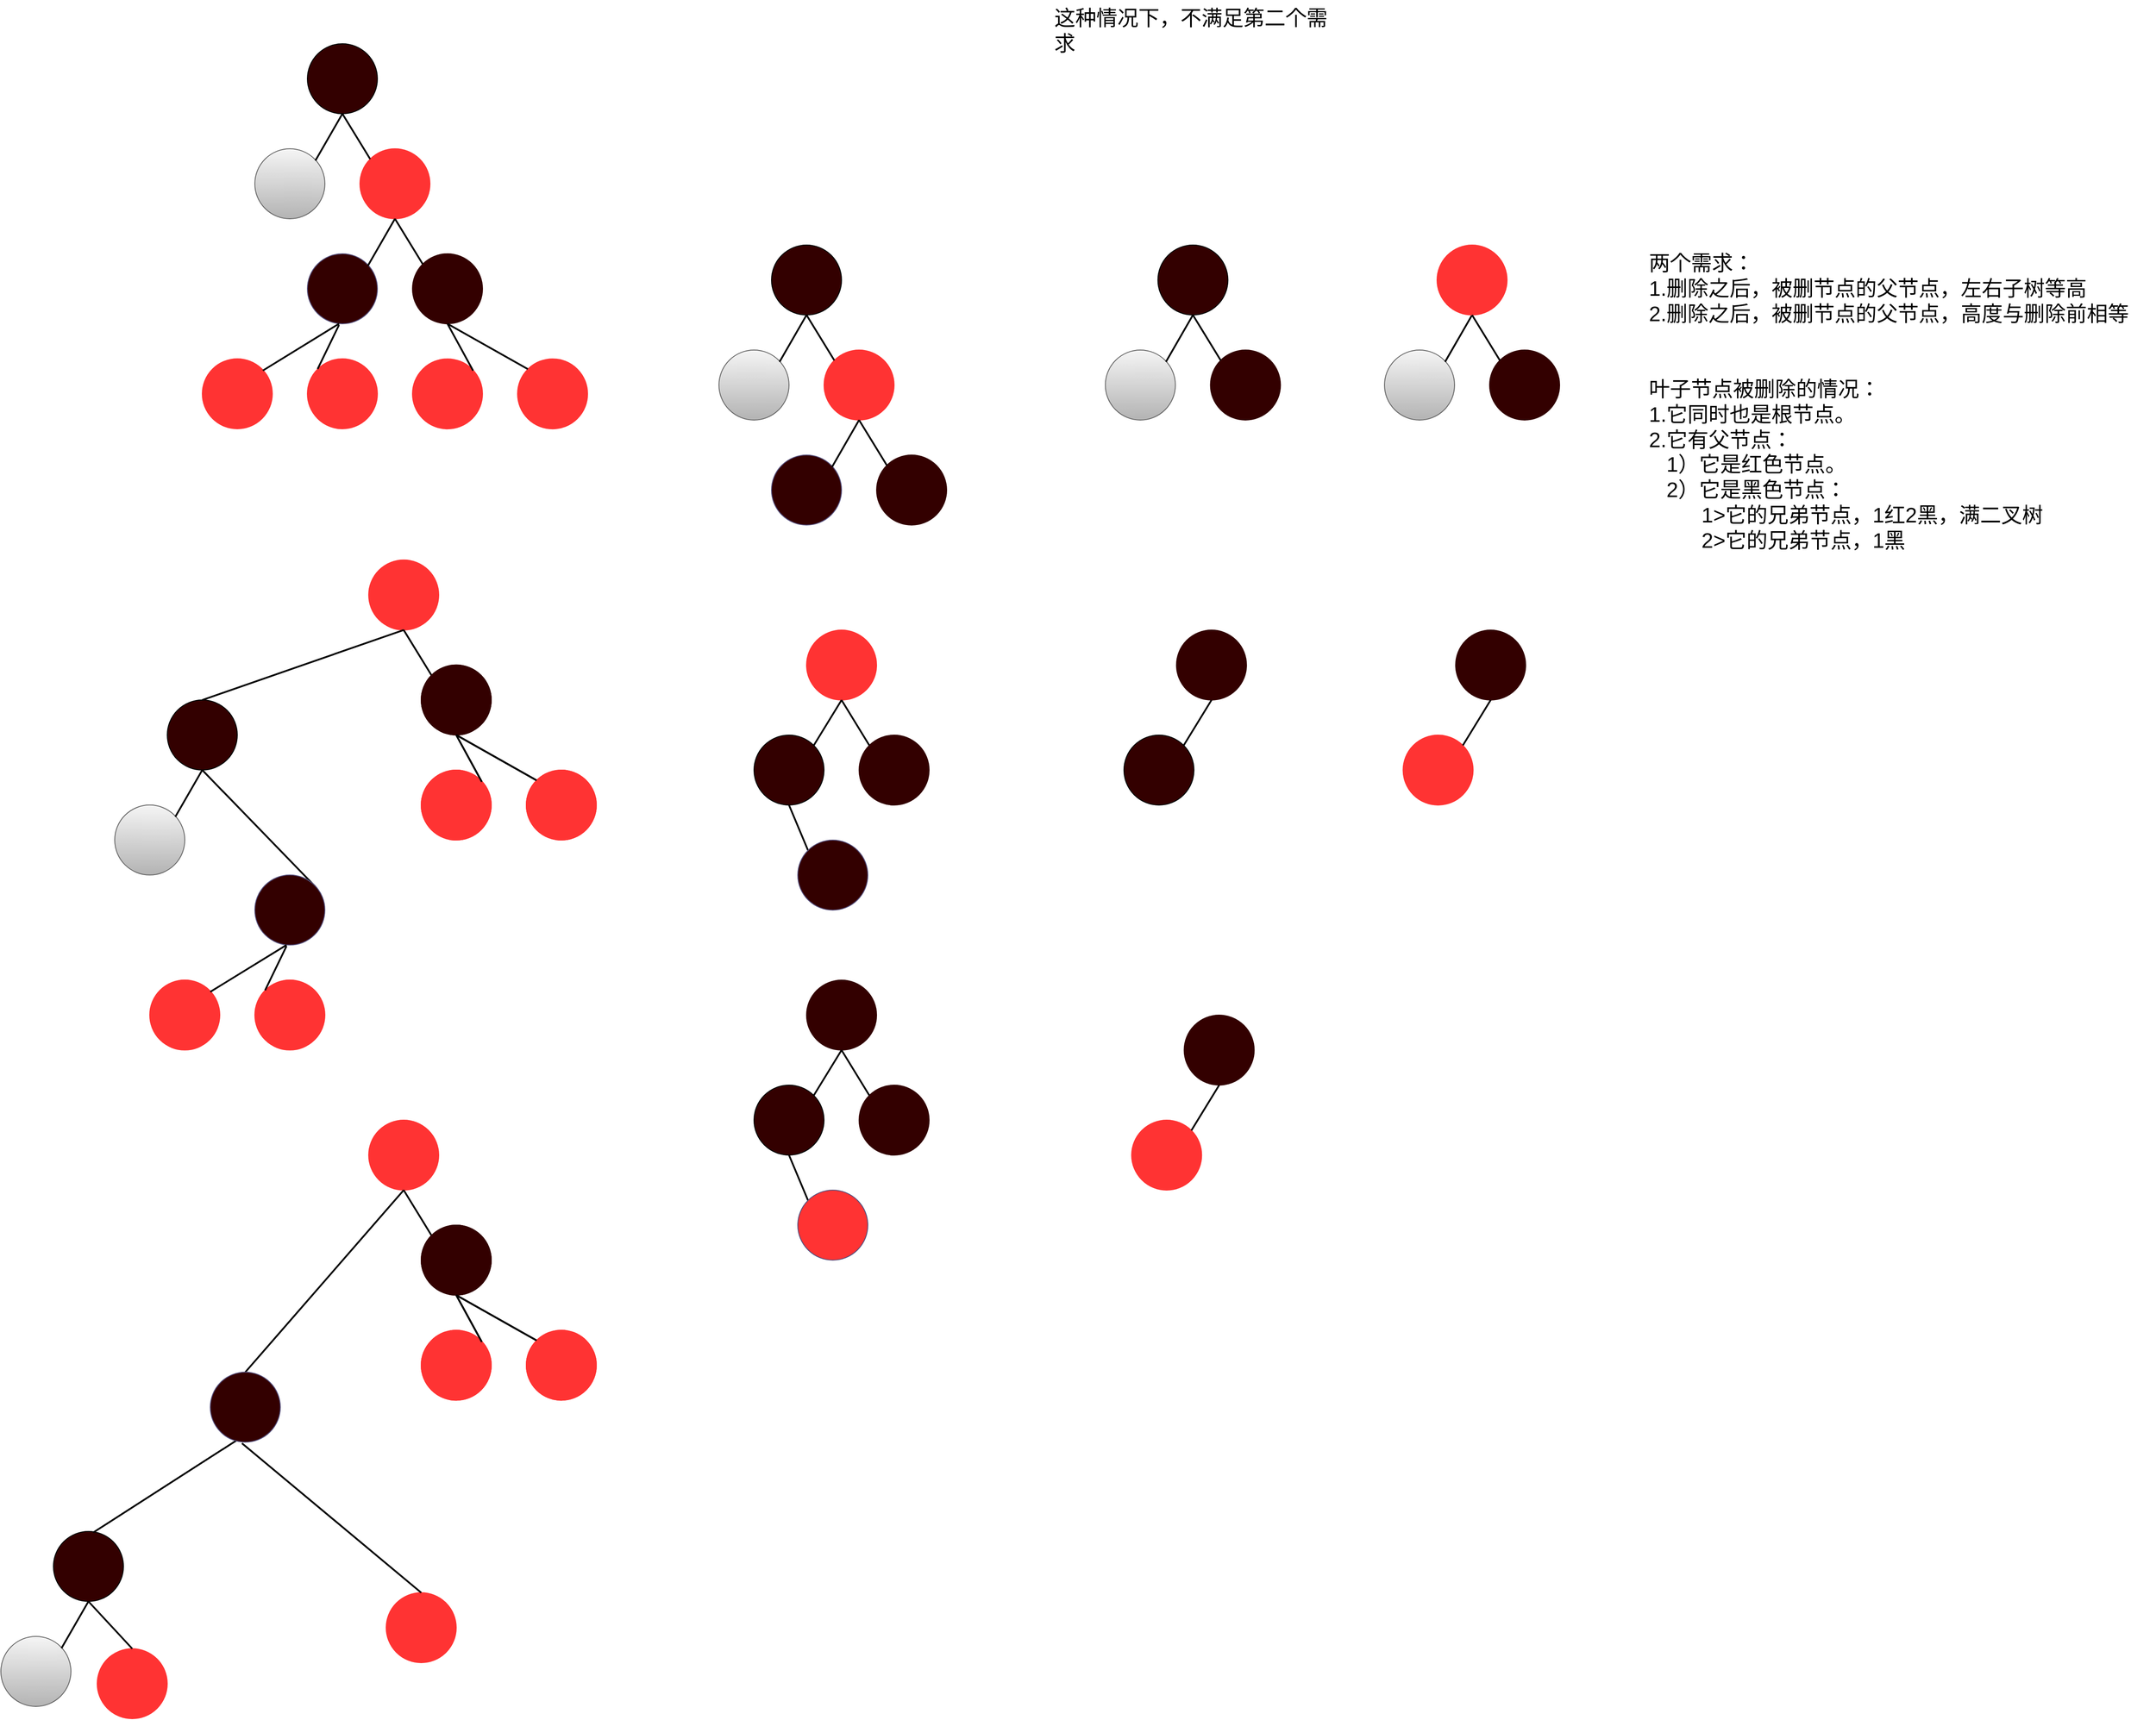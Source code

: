<mxfile version="13.9.9" type="device"><diagram id="jVoWqFQbpRaQC1ALz-jr" name="第 1 页"><mxGraphModel dx="2858" dy="1174" grid="1" gridSize="10" guides="1" tooltips="1" connect="1" arrows="1" fold="1" page="1" pageScale="1" pageWidth="827" pageHeight="1169" math="0" shadow="0"><root><mxCell id="0"/><mxCell id="1" parent="0"/><mxCell id="POR699Mu_mFS7riq5pdc-1" value="&lt;span style=&quot;font-size: 24px&quot;&gt;两个需求：&lt;br&gt;1.删除之后，被删节点的父节点，左右子树等高&lt;br&gt;2.删除之后，被删节点的父节点，高度与删除前相等&lt;br&gt;&lt;br&gt;&lt;br&gt;叶子节点被删除的情况：&lt;br&gt;1.它同时也是根节点。&lt;br&gt;2.它有父节点：&lt;br&gt;&amp;nbsp; &amp;nbsp;1）它是红色节点。&lt;br&gt;&amp;nbsp; &amp;nbsp;2）它是黑色节点：&amp;nbsp;&amp;nbsp;&lt;br&gt;&amp;nbsp; &amp;nbsp; &amp;nbsp; &amp;nbsp; &amp;nbsp;1&amp;gt;它的兄弟节点，1红2黑，满二叉树&amp;nbsp;&lt;br&gt;&amp;nbsp; &amp;nbsp; &amp;nbsp; &amp;nbsp; &amp;nbsp;2&amp;gt;&lt;/span&gt;&lt;span style=&quot;font-size: 24px&quot;&gt;它的兄弟节点，1黑&lt;/span&gt;&lt;span style=&quot;font-size: 24px&quot;&gt;&lt;br&gt;&lt;/span&gt;" style="text;html=1;strokeColor=none;fillColor=none;align=left;verticalAlign=top;whiteSpace=wrap;rounded=0;" parent="1" vertex="1"><mxGeometry x="1120" y="280" width="580" height="490" as="geometry"/></mxCell><mxCell id="POR699Mu_mFS7riq5pdc-32" value="" style="ellipse;whiteSpace=wrap;html=1;fillColor=#f5f5f5;strokeColor=#666666;gradientColor=#b3b3b3;" parent="1" vertex="1"><mxGeometry x="60" y="400" width="80" height="80" as="geometry"/></mxCell><mxCell id="POR699Mu_mFS7riq5pdc-33" value="" style="endArrow=none;html=1;strokeWidth=2;exitX=1;exitY=0;exitDx=0;exitDy=0;" parent="1" edge="1"><mxGeometry width="50" height="50" relative="1" as="geometry"><mxPoint x="118.784" y="410.996" as="sourcePoint"/><mxPoint x="118.784" y="411" as="targetPoint"/></mxGeometry></mxCell><mxCell id="POR699Mu_mFS7riq5pdc-34" value="" style="endArrow=none;html=1;strokeWidth=2;exitX=0.865;exitY=0.168;exitDx=0;exitDy=0;entryX=0.5;entryY=1;entryDx=0;entryDy=0;exitPerimeter=0;" parent="1" source="POR699Mu_mFS7riq5pdc-32" target="POR699Mu_mFS7riq5pdc-35" edge="1"><mxGeometry width="50" height="50" relative="1" as="geometry"><mxPoint x="80.004" y="399.996" as="sourcePoint"/><mxPoint x="120" y="320" as="targetPoint"/></mxGeometry></mxCell><mxCell id="POR699Mu_mFS7riq5pdc-35" value="" style="ellipse;whiteSpace=wrap;html=1;fillColor=#330000;" parent="1" vertex="1"><mxGeometry x="120" y="280" width="80" height="80" as="geometry"/></mxCell><mxCell id="POR699Mu_mFS7riq5pdc-36" value="" style="ellipse;whiteSpace=wrap;html=1;fontColor=#ffffff;strokeColor=#FF3333;fillColor=#FF3333;" parent="1" vertex="1"><mxGeometry x="180" y="400" width="80" height="80" as="geometry"/></mxCell><mxCell id="POR699Mu_mFS7riq5pdc-37" value="" style="endArrow=none;html=1;strokeWidth=2;exitX=0;exitY=0;exitDx=0;exitDy=0;entryX=0.5;entryY=1;entryDx=0;entryDy=0;" parent="1" source="POR699Mu_mFS7riq5pdc-36" target="POR699Mu_mFS7riq5pdc-35" edge="1"><mxGeometry width="50" height="50" relative="1" as="geometry"><mxPoint x="90.004" y="409.996" as="sourcePoint"/><mxPoint x="170" y="370" as="targetPoint"/></mxGeometry></mxCell><mxCell id="POR699Mu_mFS7riq5pdc-44" value="" style="ellipse;whiteSpace=wrap;html=1;strokeColor=#56517e;fillColor=#330000;" parent="1" vertex="1"><mxGeometry x="120" y="520" width="80" height="80" as="geometry"/></mxCell><mxCell id="POR699Mu_mFS7riq5pdc-45" value="" style="endArrow=none;html=1;strokeWidth=2;exitX=1;exitY=0;exitDx=0;exitDy=0;" parent="1" edge="1"><mxGeometry width="50" height="50" relative="1" as="geometry"><mxPoint x="178.784" y="530.996" as="sourcePoint"/><mxPoint x="178.784" y="531" as="targetPoint"/></mxGeometry></mxCell><mxCell id="POR699Mu_mFS7riq5pdc-46" value="" style="endArrow=none;html=1;strokeWidth=2;exitX=0.865;exitY=0.168;exitDx=0;exitDy=0;entryX=0.5;entryY=1;entryDx=0;entryDy=0;exitPerimeter=0;" parent="1" source="POR699Mu_mFS7riq5pdc-44" target="POR699Mu_mFS7riq5pdc-36" edge="1"><mxGeometry width="50" height="50" relative="1" as="geometry"><mxPoint x="140.004" y="519.996" as="sourcePoint"/><mxPoint x="220" y="480.0" as="targetPoint"/></mxGeometry></mxCell><mxCell id="POR699Mu_mFS7riq5pdc-47" value="" style="ellipse;whiteSpace=wrap;html=1;fontColor=#ffffff;fillColor=#330000;strokeColor=#330000;" parent="1" vertex="1"><mxGeometry x="240" y="520" width="80" height="80" as="geometry"/></mxCell><mxCell id="POR699Mu_mFS7riq5pdc-48" value="" style="endArrow=none;html=1;strokeWidth=2;exitX=0;exitY=0;exitDx=0;exitDy=0;entryX=0.5;entryY=1;entryDx=0;entryDy=0;" parent="1" source="POR699Mu_mFS7riq5pdc-47" target="POR699Mu_mFS7riq5pdc-36" edge="1"><mxGeometry width="50" height="50" relative="1" as="geometry"><mxPoint x="150.004" y="529.996" as="sourcePoint"/><mxPoint x="220" y="480.0" as="targetPoint"/></mxGeometry></mxCell><mxCell id="POR699Mu_mFS7riq5pdc-57" value="" style="endArrow=none;html=1;strokeWidth=2;exitX=1;exitY=0;exitDx=0;exitDy=0;" parent="1" edge="1"><mxGeometry width="50" height="50" relative="1" as="geometry"><mxPoint x="40.004" y="770.996" as="sourcePoint"/><mxPoint x="40.004" y="771" as="targetPoint"/></mxGeometry></mxCell><mxCell id="POR699Mu_mFS7riq5pdc-64" value="" style="ellipse;whiteSpace=wrap;html=1;strokeColor=#666666;fillColor=#f5f5f5;gradientColor=#b3b3b3;" parent="1" vertex="1"><mxGeometry x="820" y="400" width="80" height="80" as="geometry"/></mxCell><mxCell id="POR699Mu_mFS7riq5pdc-65" value="" style="endArrow=none;html=1;strokeWidth=2;exitX=1;exitY=0;exitDx=0;exitDy=0;" parent="1" edge="1"><mxGeometry width="50" height="50" relative="1" as="geometry"><mxPoint x="878.784" y="410.996" as="sourcePoint"/><mxPoint x="878.784" y="411" as="targetPoint"/></mxGeometry></mxCell><mxCell id="POR699Mu_mFS7riq5pdc-66" value="" style="endArrow=none;html=1;strokeWidth=2;exitX=0.865;exitY=0.168;exitDx=0;exitDy=0;entryX=0.5;entryY=1;entryDx=0;entryDy=0;exitPerimeter=0;" parent="1" source="POR699Mu_mFS7riq5pdc-64" target="POR699Mu_mFS7riq5pdc-67" edge="1"><mxGeometry width="50" height="50" relative="1" as="geometry"><mxPoint x="840.004" y="399.996" as="sourcePoint"/><mxPoint x="880" y="320" as="targetPoint"/></mxGeometry></mxCell><mxCell id="POR699Mu_mFS7riq5pdc-67" value="" style="ellipse;whiteSpace=wrap;html=1;fillColor=#FF3333;strokeColor=#FF3333;" parent="1" vertex="1"><mxGeometry x="880" y="280" width="80" height="80" as="geometry"/></mxCell><mxCell id="POR699Mu_mFS7riq5pdc-68" value="" style="ellipse;whiteSpace=wrap;html=1;fontColor=#ffffff;fillColor=#330000;strokeColor=#330000;" parent="1" vertex="1"><mxGeometry x="940" y="400" width="80" height="80" as="geometry"/></mxCell><mxCell id="POR699Mu_mFS7riq5pdc-69" value="" style="endArrow=none;html=1;strokeWidth=2;exitX=0;exitY=0;exitDx=0;exitDy=0;entryX=0.5;entryY=1;entryDx=0;entryDy=0;" parent="1" source="POR699Mu_mFS7riq5pdc-68" target="POR699Mu_mFS7riq5pdc-67" edge="1"><mxGeometry width="50" height="50" relative="1" as="geometry"><mxPoint x="850.004" y="409.996" as="sourcePoint"/><mxPoint x="930" y="370" as="targetPoint"/></mxGeometry></mxCell><mxCell id="POR699Mu_mFS7riq5pdc-75" value="" style="endArrow=none;html=1;strokeWidth=2;exitX=1;exitY=0;exitDx=0;exitDy=0;" parent="1" edge="1"><mxGeometry width="50" height="50" relative="1" as="geometry"><mxPoint x="800.004" y="770.996" as="sourcePoint"/><mxPoint x="800.004" y="771" as="targetPoint"/></mxGeometry></mxCell><mxCell id="POR699Mu_mFS7riq5pdc-79" value="" style="ellipse;whiteSpace=wrap;html=1;fillColor=#330000;" parent="1" vertex="1"><mxGeometry x="100" y="840" width="80" height="80" as="geometry"/></mxCell><mxCell id="POR699Mu_mFS7riq5pdc-80" value="" style="ellipse;whiteSpace=wrap;html=1;fontColor=#ffffff;fillColor=#FF3333;strokeColor=#FF3333;" parent="1" vertex="1"><mxGeometry x="160" y="720" width="80" height="80" as="geometry"/></mxCell><mxCell id="POR699Mu_mFS7riq5pdc-81" value="" style="endArrow=none;html=1;strokeWidth=2;exitX=0.5;exitY=1;exitDx=0;exitDy=0;entryX=1;entryY=0;entryDx=0;entryDy=0;" parent="1" source="POR699Mu_mFS7riq5pdc-80" target="POR699Mu_mFS7riq5pdc-79" edge="1"><mxGeometry width="50" height="50" relative="1" as="geometry"><mxPoint x="140.004" y="799.996" as="sourcePoint"/><mxPoint x="210" y="750" as="targetPoint"/></mxGeometry></mxCell><mxCell id="POR699Mu_mFS7riq5pdc-83" value="" style="endArrow=none;html=1;strokeWidth=2;exitX=1;exitY=0;exitDx=0;exitDy=0;" parent="1" edge="1"><mxGeometry width="50" height="50" relative="1" as="geometry"><mxPoint x="138.784" y="1090.996" as="sourcePoint"/><mxPoint x="138.784" y="1091" as="targetPoint"/></mxGeometry></mxCell><mxCell id="POR699Mu_mFS7riq5pdc-84" value="" style="endArrow=none;html=1;strokeWidth=2;exitX=0;exitY=0;exitDx=0;exitDy=0;entryX=0.5;entryY=1;entryDx=0;entryDy=0;" parent="1" source="POR699Mu_mFS7riq5pdc-89" target="POR699Mu_mFS7riq5pdc-79" edge="1"><mxGeometry width="50" height="50" relative="1" as="geometry"><mxPoint x="190.004" y="909.996" as="sourcePoint"/><mxPoint x="270" y="870.0" as="targetPoint"/></mxGeometry></mxCell><mxCell id="POR699Mu_mFS7riq5pdc-85" value="" style="ellipse;whiteSpace=wrap;html=1;fontColor=#ffffff;fillColor=#330000;strokeColor=#330000;" parent="1" vertex="1"><mxGeometry x="220" y="840" width="80" height="80" as="geometry"/></mxCell><mxCell id="POR699Mu_mFS7riq5pdc-86" value="" style="endArrow=none;html=1;strokeWidth=2;exitX=0;exitY=0;exitDx=0;exitDy=0;entryX=0.5;entryY=1;entryDx=0;entryDy=0;" parent="1" source="POR699Mu_mFS7riq5pdc-85" target="POR699Mu_mFS7riq5pdc-80" edge="1"><mxGeometry width="50" height="50" relative="1" as="geometry"><mxPoint x="200.004" y="919.996" as="sourcePoint"/><mxPoint x="270" y="870.0" as="targetPoint"/></mxGeometry></mxCell><mxCell id="POR699Mu_mFS7riq5pdc-87" value="" style="endArrow=none;html=1;strokeWidth=2;exitX=1;exitY=0;exitDx=0;exitDy=0;" parent="1" edge="1"><mxGeometry width="50" height="50" relative="1" as="geometry"><mxPoint x="80.004" y="1090.996" as="sourcePoint"/><mxPoint x="80.004" y="1091" as="targetPoint"/></mxGeometry></mxCell><mxCell id="POR699Mu_mFS7riq5pdc-89" value="" style="ellipse;whiteSpace=wrap;html=1;strokeColor=#56517e;fillColor=#330000;" parent="1" vertex="1"><mxGeometry x="150" y="960" width="80" height="80" as="geometry"/></mxCell><mxCell id="POR699Mu_mFS7riq5pdc-90" value="" style="endArrow=none;html=1;strokeWidth=2;exitX=1;exitY=0;exitDx=0;exitDy=0;" parent="1" edge="1"><mxGeometry width="50" height="50" relative="1" as="geometry"><mxPoint x="40.004" y="1170.996" as="sourcePoint"/><mxPoint x="40.004" y="1171" as="targetPoint"/></mxGeometry></mxCell><mxCell id="POR699Mu_mFS7riq5pdc-91" value="" style="endArrow=none;html=1;strokeWidth=2;exitX=1;exitY=0;exitDx=0;exitDy=0;" parent="1" edge="1"><mxGeometry width="50" height="50" relative="1" as="geometry"><mxPoint x="380.004" y="1170.996" as="sourcePoint"/><mxPoint x="380.004" y="1171" as="targetPoint"/></mxGeometry></mxCell><mxCell id="POR699Mu_mFS7riq5pdc-92" value="" style="ellipse;whiteSpace=wrap;html=1;fillColor=#330000;" parent="1" vertex="1"><mxGeometry x="100" y="1240" width="80" height="80" as="geometry"/></mxCell><mxCell id="POR699Mu_mFS7riq5pdc-93" value="" style="ellipse;whiteSpace=wrap;html=1;fontColor=#ffffff;fillColor=#330000;strokeColor=#330000;" parent="1" vertex="1"><mxGeometry x="160" y="1120" width="80" height="80" as="geometry"/></mxCell><mxCell id="POR699Mu_mFS7riq5pdc-94" value="" style="endArrow=none;html=1;strokeWidth=2;exitX=0.5;exitY=1;exitDx=0;exitDy=0;entryX=1;entryY=0;entryDx=0;entryDy=0;" parent="1" source="POR699Mu_mFS7riq5pdc-93" target="POR699Mu_mFS7riq5pdc-92" edge="1"><mxGeometry width="50" height="50" relative="1" as="geometry"><mxPoint x="140.004" y="1199.996" as="sourcePoint"/><mxPoint x="210" y="1150" as="targetPoint"/></mxGeometry></mxCell><mxCell id="POR699Mu_mFS7riq5pdc-95" value="" style="endArrow=none;html=1;strokeWidth=2;exitX=1;exitY=0;exitDx=0;exitDy=0;" parent="1" edge="1"><mxGeometry width="50" height="50" relative="1" as="geometry"><mxPoint x="138.784" y="1490.996" as="sourcePoint"/><mxPoint x="138.784" y="1491" as="targetPoint"/></mxGeometry></mxCell><mxCell id="POR699Mu_mFS7riq5pdc-96" value="" style="endArrow=none;html=1;strokeWidth=2;exitX=0;exitY=0;exitDx=0;exitDy=0;entryX=0.5;entryY=1;entryDx=0;entryDy=0;" parent="1" source="POR699Mu_mFS7riq5pdc-100" target="POR699Mu_mFS7riq5pdc-92" edge="1"><mxGeometry width="50" height="50" relative="1" as="geometry"><mxPoint x="190.004" y="1309.996" as="sourcePoint"/><mxPoint x="270" y="1270.0" as="targetPoint"/></mxGeometry></mxCell><mxCell id="POR699Mu_mFS7riq5pdc-97" value="" style="ellipse;whiteSpace=wrap;html=1;fontColor=#ffffff;fillColor=#330000;strokeColor=#330000;" parent="1" vertex="1"><mxGeometry x="220" y="1240" width="80" height="80" as="geometry"/></mxCell><mxCell id="POR699Mu_mFS7riq5pdc-98" value="" style="endArrow=none;html=1;strokeWidth=2;exitX=0;exitY=0;exitDx=0;exitDy=0;entryX=0.5;entryY=1;entryDx=0;entryDy=0;" parent="1" source="POR699Mu_mFS7riq5pdc-97" target="POR699Mu_mFS7riq5pdc-93" edge="1"><mxGeometry width="50" height="50" relative="1" as="geometry"><mxPoint x="200.004" y="1319.996" as="sourcePoint"/><mxPoint x="270" y="1270.0" as="targetPoint"/></mxGeometry></mxCell><mxCell id="POR699Mu_mFS7riq5pdc-99" value="" style="endArrow=none;html=1;strokeWidth=2;exitX=1;exitY=0;exitDx=0;exitDy=0;" parent="1" edge="1"><mxGeometry width="50" height="50" relative="1" as="geometry"><mxPoint x="80.004" y="1490.996" as="sourcePoint"/><mxPoint x="80.004" y="1491" as="targetPoint"/></mxGeometry></mxCell><mxCell id="POR699Mu_mFS7riq5pdc-100" value="" style="ellipse;whiteSpace=wrap;html=1;strokeColor=#56517e;fillColor=#FF3333;" parent="1" vertex="1"><mxGeometry x="150" y="1360" width="80" height="80" as="geometry"/></mxCell><mxCell id="POR699Mu_mFS7riq5pdc-102" value="" style="endArrow=none;html=1;strokeWidth=2;exitX=1;exitY=0;exitDx=0;exitDy=0;" parent="1" edge="1"><mxGeometry width="50" height="50" relative="1" as="geometry"><mxPoint x="840.004" y="970.996" as="sourcePoint"/><mxPoint x="840.004" y="971" as="targetPoint"/></mxGeometry></mxCell><mxCell id="POR699Mu_mFS7riq5pdc-104" value="" style="ellipse;whiteSpace=wrap;html=1;fillColor=#FF3333;strokeColor=#FF3333;" parent="1" vertex="1"><mxGeometry x="841.22" y="840" width="80" height="80" as="geometry"/></mxCell><mxCell id="POR699Mu_mFS7riq5pdc-105" value="" style="ellipse;whiteSpace=wrap;html=1;fontColor=#ffffff;fillColor=#330000;strokeColor=#330000;" parent="1" vertex="1"><mxGeometry x="901.22" y="720" width="80" height="80" as="geometry"/></mxCell><mxCell id="POR699Mu_mFS7riq5pdc-106" value="" style="endArrow=none;html=1;strokeWidth=2;exitX=0.5;exitY=1;exitDx=0;exitDy=0;entryX=1;entryY=0;entryDx=0;entryDy=0;" parent="1" source="POR699Mu_mFS7riq5pdc-105" target="POR699Mu_mFS7riq5pdc-104" edge="1"><mxGeometry width="50" height="50" relative="1" as="geometry"><mxPoint x="811.224" y="969.996" as="sourcePoint"/><mxPoint x="891.22" y="930" as="targetPoint"/></mxGeometry></mxCell><mxCell id="POR699Mu_mFS7riq5pdc-107" value="" style="endArrow=none;html=1;strokeWidth=2;exitX=1;exitY=0;exitDx=0;exitDy=0;" parent="1" edge="1"><mxGeometry width="50" height="50" relative="1" as="geometry"><mxPoint x="380.004" y="1170.996" as="sourcePoint"/><mxPoint x="380.004" y="1171.0" as="targetPoint"/></mxGeometry></mxCell><mxCell id="POR699Mu_mFS7riq5pdc-108" value="" style="endArrow=none;html=1;strokeWidth=2;exitX=1;exitY=0;exitDx=0;exitDy=0;" parent="1" edge="1"><mxGeometry width="50" height="50" relative="1" as="geometry"><mxPoint x="420.004" y="1370.996" as="sourcePoint"/><mxPoint x="420.004" y="1371" as="targetPoint"/></mxGeometry></mxCell><mxCell id="POR699Mu_mFS7riq5pdc-109" value="" style="ellipse;whiteSpace=wrap;html=1;strokeColor=#FF3333;fillColor=#FF3333;" parent="1" vertex="1"><mxGeometry x="531.22" y="1280" width="80" height="80" as="geometry"/></mxCell><mxCell id="POR699Mu_mFS7riq5pdc-110" value="" style="ellipse;whiteSpace=wrap;html=1;fontColor=#ffffff;fillColor=#330000;strokeColor=#330000;" parent="1" vertex="1"><mxGeometry x="591.22" y="1160" width="80" height="80" as="geometry"/></mxCell><mxCell id="POR699Mu_mFS7riq5pdc-111" value="" style="endArrow=none;html=1;strokeWidth=2;exitX=0.5;exitY=1;exitDx=0;exitDy=0;entryX=1;entryY=0;entryDx=0;entryDy=0;" parent="1" source="POR699Mu_mFS7riq5pdc-110" target="POR699Mu_mFS7riq5pdc-109" edge="1"><mxGeometry width="50" height="50" relative="1" as="geometry"><mxPoint x="501.224" y="1409.996" as="sourcePoint"/><mxPoint x="581.22" y="1370" as="targetPoint"/></mxGeometry></mxCell><mxCell id="vSmOOnc8Vjxa7bEM6hQQ-1" value="" style="ellipse;whiteSpace=wrap;html=1;fillColor=#f5f5f5;strokeColor=#666666;gradientColor=#b3b3b3;" parent="1" vertex="1"><mxGeometry x="-470" y="170" width="80" height="80" as="geometry"/></mxCell><mxCell id="vSmOOnc8Vjxa7bEM6hQQ-2" value="" style="endArrow=none;html=1;strokeWidth=2;exitX=1;exitY=0;exitDx=0;exitDy=0;" parent="1" edge="1"><mxGeometry width="50" height="50" relative="1" as="geometry"><mxPoint x="-411.216" y="180.996" as="sourcePoint"/><mxPoint x="-411.216" y="181" as="targetPoint"/></mxGeometry></mxCell><mxCell id="vSmOOnc8Vjxa7bEM6hQQ-3" value="" style="endArrow=none;html=1;strokeWidth=2;exitX=0.865;exitY=0.168;exitDx=0;exitDy=0;entryX=0.5;entryY=1;entryDx=0;entryDy=0;exitPerimeter=0;" parent="1" source="vSmOOnc8Vjxa7bEM6hQQ-1" target="vSmOOnc8Vjxa7bEM6hQQ-4" edge="1"><mxGeometry width="50" height="50" relative="1" as="geometry"><mxPoint x="-449.996" y="169.996" as="sourcePoint"/><mxPoint x="-410" y="90" as="targetPoint"/></mxGeometry></mxCell><mxCell id="vSmOOnc8Vjxa7bEM6hQQ-4" value="" style="ellipse;whiteSpace=wrap;html=1;fillColor=#330000;" parent="1" vertex="1"><mxGeometry x="-410" y="50" width="80" height="80" as="geometry"/></mxCell><mxCell id="vSmOOnc8Vjxa7bEM6hQQ-5" value="" style="ellipse;whiteSpace=wrap;html=1;fontColor=#ffffff;strokeColor=#FF3333;fillColor=#FF3333;" parent="1" vertex="1"><mxGeometry x="-350" y="170" width="80" height="80" as="geometry"/></mxCell><mxCell id="vSmOOnc8Vjxa7bEM6hQQ-6" value="" style="endArrow=none;html=1;strokeWidth=2;exitX=0;exitY=0;exitDx=0;exitDy=0;entryX=0.5;entryY=1;entryDx=0;entryDy=0;" parent="1" source="vSmOOnc8Vjxa7bEM6hQQ-5" target="vSmOOnc8Vjxa7bEM6hQQ-4" edge="1"><mxGeometry width="50" height="50" relative="1" as="geometry"><mxPoint x="-439.996" y="179.996" as="sourcePoint"/><mxPoint x="-360" y="140" as="targetPoint"/></mxGeometry></mxCell><mxCell id="vSmOOnc8Vjxa7bEM6hQQ-7" value="" style="ellipse;whiteSpace=wrap;html=1;strokeColor=#56517e;fillColor=#330000;" parent="1" vertex="1"><mxGeometry x="-410" y="290" width="80" height="80" as="geometry"/></mxCell><mxCell id="vSmOOnc8Vjxa7bEM6hQQ-8" value="" style="endArrow=none;html=1;strokeWidth=2;exitX=1;exitY=0;exitDx=0;exitDy=0;" parent="1" edge="1"><mxGeometry width="50" height="50" relative="1" as="geometry"><mxPoint x="-351.216" y="300.996" as="sourcePoint"/><mxPoint x="-351.216" y="301" as="targetPoint"/></mxGeometry></mxCell><mxCell id="vSmOOnc8Vjxa7bEM6hQQ-9" value="" style="endArrow=none;html=1;strokeWidth=2;exitX=0.865;exitY=0.168;exitDx=0;exitDy=0;entryX=0.5;entryY=1;entryDx=0;entryDy=0;exitPerimeter=0;" parent="1" source="vSmOOnc8Vjxa7bEM6hQQ-7" target="vSmOOnc8Vjxa7bEM6hQQ-5" edge="1"><mxGeometry width="50" height="50" relative="1" as="geometry"><mxPoint x="-389.996" y="289.996" as="sourcePoint"/><mxPoint x="-310" y="250.0" as="targetPoint"/></mxGeometry></mxCell><mxCell id="vSmOOnc8Vjxa7bEM6hQQ-10" value="" style="ellipse;whiteSpace=wrap;html=1;fontColor=#ffffff;fillColor=#330000;strokeColor=#330000;" parent="1" vertex="1"><mxGeometry x="-290" y="290" width="80" height="80" as="geometry"/></mxCell><mxCell id="vSmOOnc8Vjxa7bEM6hQQ-11" value="" style="endArrow=none;html=1;strokeWidth=2;exitX=0;exitY=0;exitDx=0;exitDy=0;entryX=0.5;entryY=1;entryDx=0;entryDy=0;" parent="1" source="vSmOOnc8Vjxa7bEM6hQQ-10" target="vSmOOnc8Vjxa7bEM6hQQ-5" edge="1"><mxGeometry width="50" height="50" relative="1" as="geometry"><mxPoint x="-379.996" y="299.996" as="sourcePoint"/><mxPoint x="-310" y="250.0" as="targetPoint"/></mxGeometry></mxCell><mxCell id="vSmOOnc8Vjxa7bEM6hQQ-24" value="" style="ellipse;whiteSpace=wrap;html=1;fillColor=#FF3333;strokeColor=#FF3333;" parent="1" vertex="1"><mxGeometry x="-530" y="410" width="80" height="80" as="geometry"/></mxCell><mxCell id="vSmOOnc8Vjxa7bEM6hQQ-25" value="" style="endArrow=none;html=1;strokeWidth=2;exitX=1;exitY=0;exitDx=0;exitDy=0;" parent="1" edge="1"><mxGeometry width="50" height="50" relative="1" as="geometry"><mxPoint x="-471.216" y="420.996" as="sourcePoint"/><mxPoint x="-471.216" y="421" as="targetPoint"/></mxGeometry></mxCell><mxCell id="vSmOOnc8Vjxa7bEM6hQQ-26" value="" style="endArrow=none;html=1;strokeWidth=2;exitX=0.865;exitY=0.168;exitDx=0;exitDy=0;entryX=0.452;entryY=0.999;entryDx=0;entryDy=0;exitPerimeter=0;entryPerimeter=0;" parent="1" source="vSmOOnc8Vjxa7bEM6hQQ-24" target="vSmOOnc8Vjxa7bEM6hQQ-7" edge="1"><mxGeometry width="50" height="50" relative="1" as="geometry"><mxPoint x="-529.996" y="409.996" as="sourcePoint"/><mxPoint x="-450" y="370" as="targetPoint"/></mxGeometry></mxCell><mxCell id="vSmOOnc8Vjxa7bEM6hQQ-27" value="" style="ellipse;whiteSpace=wrap;html=1;fontColor=#ffffff;fillColor=#FF3333;strokeColor=#FF3333;" parent="1" vertex="1"><mxGeometry x="-410" y="410" width="80" height="80" as="geometry"/></mxCell><mxCell id="vSmOOnc8Vjxa7bEM6hQQ-28" value="" style="endArrow=none;html=1;strokeWidth=2;exitX=0;exitY=0;exitDx=0;exitDy=0;entryX=0.452;entryY=1.016;entryDx=0;entryDy=0;entryPerimeter=0;" parent="1" source="vSmOOnc8Vjxa7bEM6hQQ-27" target="vSmOOnc8Vjxa7bEM6hQQ-7" edge="1"><mxGeometry width="50" height="50" relative="1" as="geometry"><mxPoint x="-519.996" y="419.996" as="sourcePoint"/><mxPoint x="-450" y="370" as="targetPoint"/></mxGeometry></mxCell><mxCell id="vSmOOnc8Vjxa7bEM6hQQ-29" value="" style="ellipse;whiteSpace=wrap;html=1;strokeColor=#FF3333;fillColor=#FF3333;" parent="1" vertex="1"><mxGeometry x="-290" y="410.08" width="80" height="80" as="geometry"/></mxCell><mxCell id="vSmOOnc8Vjxa7bEM6hQQ-30" value="" style="endArrow=none;html=1;strokeWidth=2;exitX=1;exitY=0;exitDx=0;exitDy=0;" parent="1" edge="1"><mxGeometry width="50" height="50" relative="1" as="geometry"><mxPoint x="-231.216" y="421.076" as="sourcePoint"/><mxPoint x="-231.216" y="421.08" as="targetPoint"/></mxGeometry></mxCell><mxCell id="vSmOOnc8Vjxa7bEM6hQQ-31" value="" style="endArrow=none;html=1;strokeWidth=2;exitX=0.865;exitY=0.168;exitDx=0;exitDy=0;entryX=0.5;entryY=1;entryDx=0;entryDy=0;exitPerimeter=0;" parent="1" source="vSmOOnc8Vjxa7bEM6hQQ-29" target="vSmOOnc8Vjxa7bEM6hQQ-10" edge="1"><mxGeometry width="50" height="50" relative="1" as="geometry"><mxPoint x="-269.996" y="410.076" as="sourcePoint"/><mxPoint x="-113.84" y="370.0" as="targetPoint"/></mxGeometry></mxCell><mxCell id="vSmOOnc8Vjxa7bEM6hQQ-32" value="" style="ellipse;whiteSpace=wrap;html=1;fontColor=#ffffff;fillColor=#FF3333;strokeColor=#FF3333;" parent="1" vertex="1"><mxGeometry x="-170" y="410.08" width="80" height="80" as="geometry"/></mxCell><mxCell id="vSmOOnc8Vjxa7bEM6hQQ-33" value="" style="endArrow=none;html=1;strokeWidth=2;exitX=0;exitY=0;exitDx=0;exitDy=0;entryX=0.5;entryY=1;entryDx=0;entryDy=0;" parent="1" source="vSmOOnc8Vjxa7bEM6hQQ-32" target="vSmOOnc8Vjxa7bEM6hQQ-10" edge="1"><mxGeometry width="50" height="50" relative="1" as="geometry"><mxPoint x="-259.996" y="420.076" as="sourcePoint"/><mxPoint x="-113.84" y="371.36" as="targetPoint"/></mxGeometry></mxCell><mxCell id="kT_YJIiSvYjgKA-33MmC-1" value="" style="ellipse;whiteSpace=wrap;html=1;fillColor=#f5f5f5;strokeColor=#666666;gradientColor=#b3b3b3;" vertex="1" parent="1"><mxGeometry x="-630" y="919.92" width="80" height="80" as="geometry"/></mxCell><mxCell id="kT_YJIiSvYjgKA-33MmC-2" value="" style="endArrow=none;html=1;strokeWidth=2;exitX=1;exitY=0;exitDx=0;exitDy=0;" edge="1" parent="1"><mxGeometry width="50" height="50" relative="1" as="geometry"><mxPoint x="-571.216" y="930.916" as="sourcePoint"/><mxPoint x="-571.216" y="930.92" as="targetPoint"/></mxGeometry></mxCell><mxCell id="kT_YJIiSvYjgKA-33MmC-3" value="" style="endArrow=none;html=1;strokeWidth=2;exitX=0.865;exitY=0.168;exitDx=0;exitDy=0;entryX=0.5;entryY=1;entryDx=0;entryDy=0;exitPerimeter=0;" edge="1" parent="1" source="kT_YJIiSvYjgKA-33MmC-1" target="kT_YJIiSvYjgKA-33MmC-4"><mxGeometry width="50" height="50" relative="1" as="geometry"><mxPoint x="-609.996" y="919.916" as="sourcePoint"/><mxPoint x="-570" y="839.92" as="targetPoint"/></mxGeometry></mxCell><mxCell id="kT_YJIiSvYjgKA-33MmC-4" value="" style="ellipse;whiteSpace=wrap;html=1;fillColor=#330000;" vertex="1" parent="1"><mxGeometry x="-570" y="799.92" width="80" height="80" as="geometry"/></mxCell><mxCell id="kT_YJIiSvYjgKA-33MmC-5" value="" style="ellipse;whiteSpace=wrap;html=1;fontColor=#ffffff;strokeColor=#FF3333;fillColor=#FF3333;" vertex="1" parent="1"><mxGeometry x="-340" y="639.92" width="80" height="80" as="geometry"/></mxCell><mxCell id="kT_YJIiSvYjgKA-33MmC-6" value="" style="endArrow=none;html=1;strokeWidth=2;exitX=0.5;exitY=1;exitDx=0;exitDy=0;entryX=0.5;entryY=0;entryDx=0;entryDy=0;" edge="1" parent="1" source="kT_YJIiSvYjgKA-33MmC-5" target="kT_YJIiSvYjgKA-33MmC-4"><mxGeometry width="50" height="50" relative="1" as="geometry"><mxPoint x="-599.996" y="929.916" as="sourcePoint"/><mxPoint x="-520" y="889.92" as="targetPoint"/></mxGeometry></mxCell><mxCell id="kT_YJIiSvYjgKA-33MmC-8" value="" style="endArrow=none;html=1;strokeWidth=2;exitX=1;exitY=0;exitDx=0;exitDy=0;" edge="1" parent="1"><mxGeometry width="50" height="50" relative="1" as="geometry"><mxPoint x="-341.216" y="770.916" as="sourcePoint"/><mxPoint x="-341.216" y="770.92" as="targetPoint"/></mxGeometry></mxCell><mxCell id="kT_YJIiSvYjgKA-33MmC-9" value="" style="endArrow=none;html=1;strokeWidth=2;exitX=0.865;exitY=0.168;exitDx=0;exitDy=0;exitPerimeter=0;" edge="1" parent="1"><mxGeometry width="50" height="50" relative="1" as="geometry"><mxPoint x="-400.8" y="1013.36" as="sourcePoint"/><mxPoint x="-530" y="880" as="targetPoint"/></mxGeometry></mxCell><mxCell id="kT_YJIiSvYjgKA-33MmC-10" value="" style="ellipse;whiteSpace=wrap;html=1;fontColor=#ffffff;fillColor=#330000;strokeColor=#330000;" vertex="1" parent="1"><mxGeometry x="-280" y="759.92" width="80" height="80" as="geometry"/></mxCell><mxCell id="kT_YJIiSvYjgKA-33MmC-11" value="" style="endArrow=none;html=1;strokeWidth=2;exitX=0;exitY=0;exitDx=0;exitDy=0;entryX=0.5;entryY=1;entryDx=0;entryDy=0;" edge="1" parent="1" source="kT_YJIiSvYjgKA-33MmC-10" target="kT_YJIiSvYjgKA-33MmC-5"><mxGeometry width="50" height="50" relative="1" as="geometry"><mxPoint x="-369.996" y="769.916" as="sourcePoint"/><mxPoint x="-300" y="719.92" as="targetPoint"/></mxGeometry></mxCell><mxCell id="kT_YJIiSvYjgKA-33MmC-13" value="" style="endArrow=none;html=1;strokeWidth=2;exitX=1;exitY=0;exitDx=0;exitDy=0;" edge="1" parent="1"><mxGeometry width="50" height="50" relative="1" as="geometry"><mxPoint x="-461.216" y="890.916" as="sourcePoint"/><mxPoint x="-461.216" y="890.92" as="targetPoint"/></mxGeometry></mxCell><mxCell id="kT_YJIiSvYjgKA-33MmC-17" value="" style="ellipse;whiteSpace=wrap;html=1;strokeColor=#FF3333;fillColor=#FF3333;" vertex="1" parent="1"><mxGeometry x="-280" y="880" width="80" height="80" as="geometry"/></mxCell><mxCell id="kT_YJIiSvYjgKA-33MmC-18" value="" style="endArrow=none;html=1;strokeWidth=2;exitX=1;exitY=0;exitDx=0;exitDy=0;" edge="1" parent="1"><mxGeometry width="50" height="50" relative="1" as="geometry"><mxPoint x="-221.216" y="890.996" as="sourcePoint"/><mxPoint x="-221.216" y="891" as="targetPoint"/></mxGeometry></mxCell><mxCell id="kT_YJIiSvYjgKA-33MmC-19" value="" style="endArrow=none;html=1;strokeWidth=2;exitX=0.865;exitY=0.168;exitDx=0;exitDy=0;entryX=0.5;entryY=1;entryDx=0;entryDy=0;exitPerimeter=0;" edge="1" parent="1" source="kT_YJIiSvYjgKA-33MmC-17" target="kT_YJIiSvYjgKA-33MmC-10"><mxGeometry width="50" height="50" relative="1" as="geometry"><mxPoint x="-259.996" y="879.996" as="sourcePoint"/><mxPoint x="-103.84" y="839.92" as="targetPoint"/></mxGeometry></mxCell><mxCell id="kT_YJIiSvYjgKA-33MmC-20" value="" style="ellipse;whiteSpace=wrap;html=1;fontColor=#ffffff;fillColor=#FF3333;strokeColor=#FF3333;" vertex="1" parent="1"><mxGeometry x="-160" y="880" width="80" height="80" as="geometry"/></mxCell><mxCell id="kT_YJIiSvYjgKA-33MmC-21" value="" style="endArrow=none;html=1;strokeWidth=2;exitX=0;exitY=0;exitDx=0;exitDy=0;entryX=0.5;entryY=1;entryDx=0;entryDy=0;" edge="1" parent="1" source="kT_YJIiSvYjgKA-33MmC-20" target="kT_YJIiSvYjgKA-33MmC-10"><mxGeometry width="50" height="50" relative="1" as="geometry"><mxPoint x="-249.996" y="889.996" as="sourcePoint"/><mxPoint x="-103.84" y="841.28" as="targetPoint"/></mxGeometry></mxCell><mxCell id="kT_YJIiSvYjgKA-33MmC-22" value="" style="ellipse;whiteSpace=wrap;html=1;strokeColor=#56517e;fillColor=#330000;" vertex="1" parent="1"><mxGeometry x="-470" y="999.92" width="80" height="80" as="geometry"/></mxCell><mxCell id="kT_YJIiSvYjgKA-33MmC-23" value="" style="endArrow=none;html=1;strokeWidth=2;exitX=1;exitY=0;exitDx=0;exitDy=0;" edge="1" parent="1"><mxGeometry width="50" height="50" relative="1" as="geometry"><mxPoint x="-341.216" y="770.916" as="sourcePoint"/><mxPoint x="-341.216" y="770.92" as="targetPoint"/></mxGeometry></mxCell><mxCell id="kT_YJIiSvYjgKA-33MmC-24" value="" style="ellipse;whiteSpace=wrap;html=1;fontColor=#ffffff;fillColor=#330000;strokeColor=#330000;" vertex="1" parent="1"><mxGeometry x="-280" y="759.92" width="80" height="80" as="geometry"/></mxCell><mxCell id="kT_YJIiSvYjgKA-33MmC-25" value="" style="ellipse;whiteSpace=wrap;html=1;fillColor=#FF3333;strokeColor=#FF3333;" vertex="1" parent="1"><mxGeometry x="-590" y="1119.92" width="80" height="80" as="geometry"/></mxCell><mxCell id="kT_YJIiSvYjgKA-33MmC-26" value="" style="endArrow=none;html=1;strokeWidth=2;exitX=1;exitY=0;exitDx=0;exitDy=0;" edge="1" parent="1"><mxGeometry width="50" height="50" relative="1" as="geometry"><mxPoint x="-461.216" y="890.916" as="sourcePoint"/><mxPoint x="-461.216" y="890.92" as="targetPoint"/></mxGeometry></mxCell><mxCell id="kT_YJIiSvYjgKA-33MmC-27" value="" style="endArrow=none;html=1;strokeWidth=2;exitX=0.865;exitY=0.168;exitDx=0;exitDy=0;entryX=0.452;entryY=0.999;entryDx=0;entryDy=0;exitPerimeter=0;entryPerimeter=0;" edge="1" source="kT_YJIiSvYjgKA-33MmC-25" target="kT_YJIiSvYjgKA-33MmC-22" parent="1"><mxGeometry width="50" height="50" relative="1" as="geometry"><mxPoint x="-589.996" y="1119.916" as="sourcePoint"/><mxPoint x="-510" y="1079.92" as="targetPoint"/></mxGeometry></mxCell><mxCell id="kT_YJIiSvYjgKA-33MmC-28" value="" style="ellipse;whiteSpace=wrap;html=1;fontColor=#ffffff;fillColor=#FF3333;strokeColor=#FF3333;" vertex="1" parent="1"><mxGeometry x="-470" y="1119.92" width="80" height="80" as="geometry"/></mxCell><mxCell id="kT_YJIiSvYjgKA-33MmC-29" value="" style="endArrow=none;html=1;strokeWidth=2;exitX=0;exitY=0;exitDx=0;exitDy=0;entryX=0.452;entryY=1.016;entryDx=0;entryDy=0;entryPerimeter=0;" edge="1" source="kT_YJIiSvYjgKA-33MmC-28" target="kT_YJIiSvYjgKA-33MmC-22" parent="1"><mxGeometry width="50" height="50" relative="1" as="geometry"><mxPoint x="-579.996" y="1129.916" as="sourcePoint"/><mxPoint x="-510" y="1079.92" as="targetPoint"/></mxGeometry></mxCell><mxCell id="kT_YJIiSvYjgKA-33MmC-30" value="" style="ellipse;whiteSpace=wrap;html=1;strokeColor=#FF3333;fillColor=#FF3333;" vertex="1" parent="1"><mxGeometry x="-280" y="880" width="80" height="80" as="geometry"/></mxCell><mxCell id="kT_YJIiSvYjgKA-33MmC-31" value="" style="endArrow=none;html=1;strokeWidth=2;exitX=1;exitY=0;exitDx=0;exitDy=0;" edge="1" parent="1"><mxGeometry width="50" height="50" relative="1" as="geometry"><mxPoint x="-221.216" y="890.996" as="sourcePoint"/><mxPoint x="-221.216" y="891" as="targetPoint"/></mxGeometry></mxCell><mxCell id="kT_YJIiSvYjgKA-33MmC-32" value="" style="endArrow=none;html=1;strokeWidth=2;exitX=0.865;exitY=0.168;exitDx=0;exitDy=0;entryX=0.5;entryY=1;entryDx=0;entryDy=0;exitPerimeter=0;" edge="1" source="kT_YJIiSvYjgKA-33MmC-30" target="kT_YJIiSvYjgKA-33MmC-24" parent="1"><mxGeometry width="50" height="50" relative="1" as="geometry"><mxPoint x="-259.996" y="879.996" as="sourcePoint"/><mxPoint x="-103.84" y="839.92" as="targetPoint"/></mxGeometry></mxCell><mxCell id="kT_YJIiSvYjgKA-33MmC-33" value="" style="ellipse;whiteSpace=wrap;html=1;fontColor=#ffffff;fillColor=#FF3333;strokeColor=#FF3333;" vertex="1" parent="1"><mxGeometry x="-160" y="880" width="80" height="80" as="geometry"/></mxCell><mxCell id="kT_YJIiSvYjgKA-33MmC-34" value="" style="endArrow=none;html=1;strokeWidth=2;exitX=0;exitY=0;exitDx=0;exitDy=0;entryX=0.5;entryY=1;entryDx=0;entryDy=0;" edge="1" source="kT_YJIiSvYjgKA-33MmC-33" target="kT_YJIiSvYjgKA-33MmC-24" parent="1"><mxGeometry width="50" height="50" relative="1" as="geometry"><mxPoint x="-249.996" y="889.996" as="sourcePoint"/><mxPoint x="-103.84" y="841.28" as="targetPoint"/></mxGeometry></mxCell><mxCell id="kT_YJIiSvYjgKA-33MmC-36" value="" style="ellipse;whiteSpace=wrap;html=1;strokeColor=#666666;fillColor=#f5f5f5;gradientColor=#b3b3b3;" vertex="1" parent="1"><mxGeometry x="501.22" y="400" width="80" height="80" as="geometry"/></mxCell><mxCell id="kT_YJIiSvYjgKA-33MmC-37" value="" style="endArrow=none;html=1;strokeWidth=2;exitX=1;exitY=0;exitDx=0;exitDy=0;" edge="1" parent="1"><mxGeometry width="50" height="50" relative="1" as="geometry"><mxPoint x="560.004" y="410.996" as="sourcePoint"/><mxPoint x="560.004" y="411" as="targetPoint"/></mxGeometry></mxCell><mxCell id="kT_YJIiSvYjgKA-33MmC-38" value="" style="endArrow=none;html=1;strokeWidth=2;exitX=0.865;exitY=0.168;exitDx=0;exitDy=0;entryX=0.5;entryY=1;entryDx=0;entryDy=0;exitPerimeter=0;" edge="1" parent="1" source="kT_YJIiSvYjgKA-33MmC-36" target="kT_YJIiSvYjgKA-33MmC-39"><mxGeometry width="50" height="50" relative="1" as="geometry"><mxPoint x="521.224" y="399.996" as="sourcePoint"/><mxPoint x="561.22" y="320" as="targetPoint"/></mxGeometry></mxCell><mxCell id="kT_YJIiSvYjgKA-33MmC-39" value="" style="ellipse;whiteSpace=wrap;html=1;fillColor=#330000;" vertex="1" parent="1"><mxGeometry x="561.22" y="280" width="80" height="80" as="geometry"/></mxCell><mxCell id="kT_YJIiSvYjgKA-33MmC-40" value="" style="ellipse;whiteSpace=wrap;html=1;fontColor=#ffffff;fillColor=#330000;strokeColor=#330000;" vertex="1" parent="1"><mxGeometry x="621.22" y="400" width="80" height="80" as="geometry"/></mxCell><mxCell id="kT_YJIiSvYjgKA-33MmC-41" value="" style="endArrow=none;html=1;strokeWidth=2;exitX=0;exitY=0;exitDx=0;exitDy=0;entryX=0.5;entryY=1;entryDx=0;entryDy=0;" edge="1" parent="1" source="kT_YJIiSvYjgKA-33MmC-40" target="kT_YJIiSvYjgKA-33MmC-39"><mxGeometry width="50" height="50" relative="1" as="geometry"><mxPoint x="531.224" y="409.996" as="sourcePoint"/><mxPoint x="611.22" y="370" as="targetPoint"/></mxGeometry></mxCell><mxCell id="kT_YJIiSvYjgKA-33MmC-42" value="" style="endArrow=none;html=1;strokeWidth=2;exitX=1;exitY=0;exitDx=0;exitDy=0;" edge="1" parent="1"><mxGeometry width="50" height="50" relative="1" as="geometry"><mxPoint x="481.224" y="770.996" as="sourcePoint"/><mxPoint x="481.224" y="771" as="targetPoint"/></mxGeometry></mxCell><mxCell id="kT_YJIiSvYjgKA-33MmC-43" value="" style="endArrow=none;html=1;strokeWidth=2;exitX=1;exitY=0;exitDx=0;exitDy=0;" edge="1" parent="1"><mxGeometry width="50" height="50" relative="1" as="geometry"><mxPoint x="521.224" y="970.996" as="sourcePoint"/><mxPoint x="521.224" y="971" as="targetPoint"/></mxGeometry></mxCell><mxCell id="kT_YJIiSvYjgKA-33MmC-44" value="" style="ellipse;whiteSpace=wrap;html=1;fillColor=#330000;" vertex="1" parent="1"><mxGeometry x="522.44" y="840" width="80" height="80" as="geometry"/></mxCell><mxCell id="kT_YJIiSvYjgKA-33MmC-45" value="" style="ellipse;whiteSpace=wrap;html=1;fontColor=#ffffff;fillColor=#330000;strokeColor=#330000;" vertex="1" parent="1"><mxGeometry x="582.44" y="720" width="80" height="80" as="geometry"/></mxCell><mxCell id="kT_YJIiSvYjgKA-33MmC-46" value="" style="endArrow=none;html=1;strokeWidth=2;exitX=0.5;exitY=1;exitDx=0;exitDy=0;entryX=1;entryY=0;entryDx=0;entryDy=0;" edge="1" parent="1" source="kT_YJIiSvYjgKA-33MmC-45" target="kT_YJIiSvYjgKA-33MmC-44"><mxGeometry width="50" height="50" relative="1" as="geometry"><mxPoint x="492.444" y="969.996" as="sourcePoint"/><mxPoint x="572.44" y="930" as="targetPoint"/></mxGeometry></mxCell><mxCell id="kT_YJIiSvYjgKA-33MmC-47" value="&lt;span style=&quot;font-size: 24px&quot;&gt;这种情况下，不满足第二个需求&lt;br&gt;&lt;/span&gt;" style="text;html=1;strokeColor=none;fillColor=none;align=left;verticalAlign=top;whiteSpace=wrap;rounded=0;" vertex="1" parent="1"><mxGeometry x="441.22" width="320" height="250" as="geometry"/></mxCell><mxCell id="kT_YJIiSvYjgKA-33MmC-49" value="" style="ellipse;whiteSpace=wrap;html=1;fillColor=#f5f5f5;strokeColor=#666666;gradientColor=#b3b3b3;" vertex="1" parent="1"><mxGeometry x="-760" y="1870" width="80" height="80" as="geometry"/></mxCell><mxCell id="kT_YJIiSvYjgKA-33MmC-50" value="" style="endArrow=none;html=1;strokeWidth=2;exitX=1;exitY=0;exitDx=0;exitDy=0;" edge="1" parent="1"><mxGeometry width="50" height="50" relative="1" as="geometry"><mxPoint x="-701.216" y="1880.996" as="sourcePoint"/><mxPoint x="-701.216" y="1881" as="targetPoint"/></mxGeometry></mxCell><mxCell id="kT_YJIiSvYjgKA-33MmC-51" value="" style="endArrow=none;html=1;strokeWidth=2;exitX=0.865;exitY=0.168;exitDx=0;exitDy=0;entryX=0.5;entryY=1;entryDx=0;entryDy=0;exitPerimeter=0;" edge="1" parent="1" source="kT_YJIiSvYjgKA-33MmC-49" target="kT_YJIiSvYjgKA-33MmC-52"><mxGeometry width="50" height="50" relative="1" as="geometry"><mxPoint x="-739.996" y="1869.996" as="sourcePoint"/><mxPoint x="-700" y="1790" as="targetPoint"/></mxGeometry></mxCell><mxCell id="kT_YJIiSvYjgKA-33MmC-52" value="" style="ellipse;whiteSpace=wrap;html=1;fillColor=#330000;" vertex="1" parent="1"><mxGeometry x="-700" y="1750" width="80" height="80" as="geometry"/></mxCell><mxCell id="kT_YJIiSvYjgKA-33MmC-53" value="" style="ellipse;whiteSpace=wrap;html=1;fontColor=#ffffff;strokeColor=#FF3333;fillColor=#FF3333;" vertex="1" parent="1"><mxGeometry x="-340" y="1280" width="80" height="80" as="geometry"/></mxCell><mxCell id="kT_YJIiSvYjgKA-33MmC-54" value="" style="endArrow=none;html=1;strokeWidth=2;exitX=0.5;exitY=1;exitDx=0;exitDy=0;entryX=0.5;entryY=0;entryDx=0;entryDy=0;" edge="1" parent="1" source="kT_YJIiSvYjgKA-33MmC-53" target="kT_YJIiSvYjgKA-33MmC-65"><mxGeometry width="50" height="50" relative="1" as="geometry"><mxPoint x="-599.996" y="1569.996" as="sourcePoint"/><mxPoint x="-560" y="1520" as="targetPoint"/></mxGeometry></mxCell><mxCell id="kT_YJIiSvYjgKA-33MmC-55" value="" style="endArrow=none;html=1;strokeWidth=2;exitX=1;exitY=0;exitDx=0;exitDy=0;" edge="1" parent="1"><mxGeometry width="50" height="50" relative="1" as="geometry"><mxPoint x="-501.216" y="1538.996" as="sourcePoint"/><mxPoint x="-501.216" y="1539" as="targetPoint"/></mxGeometry></mxCell><mxCell id="kT_YJIiSvYjgKA-33MmC-56" value="" style="endArrow=none;html=1;strokeWidth=2;exitX=0.375;exitY=0.975;exitDx=0;exitDy=0;entryX=0.569;entryY=0.015;entryDx=0;entryDy=0;entryPerimeter=0;exitPerimeter=0;" edge="1" parent="1" source="kT_YJIiSvYjgKA-33MmC-65" target="kT_YJIiSvYjgKA-33MmC-52"><mxGeometry width="50" height="50" relative="1" as="geometry"><mxPoint x="-440.8" y="1733.44" as="sourcePoint"/><mxPoint x="-570" y="1600.08" as="targetPoint"/></mxGeometry></mxCell><mxCell id="kT_YJIiSvYjgKA-33MmC-57" value="" style="ellipse;whiteSpace=wrap;html=1;fontColor=#ffffff;fillColor=#330000;strokeColor=#330000;" vertex="1" parent="1"><mxGeometry x="-280" y="1400" width="80" height="80" as="geometry"/></mxCell><mxCell id="kT_YJIiSvYjgKA-33MmC-58" value="" style="endArrow=none;html=1;strokeWidth=2;exitX=0;exitY=0;exitDx=0;exitDy=0;entryX=0.5;entryY=1;entryDx=0;entryDy=0;" edge="1" parent="1" source="kT_YJIiSvYjgKA-33MmC-57" target="kT_YJIiSvYjgKA-33MmC-53"><mxGeometry width="50" height="50" relative="1" as="geometry"><mxPoint x="-369.996" y="1409.996" as="sourcePoint"/><mxPoint x="-300" y="1360" as="targetPoint"/></mxGeometry></mxCell><mxCell id="kT_YJIiSvYjgKA-33MmC-59" value="" style="endArrow=none;html=1;strokeWidth=2;exitX=1;exitY=0;exitDx=0;exitDy=0;" edge="1" parent="1"><mxGeometry width="50" height="50" relative="1" as="geometry"><mxPoint x="-591.216" y="1840.996" as="sourcePoint"/><mxPoint x="-591.216" y="1841.0" as="targetPoint"/></mxGeometry></mxCell><mxCell id="kT_YJIiSvYjgKA-33MmC-60" value="" style="ellipse;whiteSpace=wrap;html=1;strokeColor=#FF3333;fillColor=#FF3333;" vertex="1" parent="1"><mxGeometry x="-280" y="1520.08" width="80" height="80" as="geometry"/></mxCell><mxCell id="kT_YJIiSvYjgKA-33MmC-61" value="" style="endArrow=none;html=1;strokeWidth=2;exitX=1;exitY=0;exitDx=0;exitDy=0;" edge="1" parent="1"><mxGeometry width="50" height="50" relative="1" as="geometry"><mxPoint x="-221.216" y="1531.076" as="sourcePoint"/><mxPoint x="-221.216" y="1531.08" as="targetPoint"/></mxGeometry></mxCell><mxCell id="kT_YJIiSvYjgKA-33MmC-62" value="" style="endArrow=none;html=1;strokeWidth=2;exitX=0.865;exitY=0.168;exitDx=0;exitDy=0;entryX=0.5;entryY=1;entryDx=0;entryDy=0;exitPerimeter=0;" edge="1" parent="1" source="kT_YJIiSvYjgKA-33MmC-60" target="kT_YJIiSvYjgKA-33MmC-57"><mxGeometry width="50" height="50" relative="1" as="geometry"><mxPoint x="-259.996" y="1520.076" as="sourcePoint"/><mxPoint x="-103.84" y="1480" as="targetPoint"/></mxGeometry></mxCell><mxCell id="kT_YJIiSvYjgKA-33MmC-63" value="" style="ellipse;whiteSpace=wrap;html=1;fontColor=#ffffff;fillColor=#FF3333;strokeColor=#FF3333;" vertex="1" parent="1"><mxGeometry x="-160" y="1520.08" width="80" height="80" as="geometry"/></mxCell><mxCell id="kT_YJIiSvYjgKA-33MmC-64" value="" style="endArrow=none;html=1;strokeWidth=2;exitX=0;exitY=0;exitDx=0;exitDy=0;entryX=0.5;entryY=1;entryDx=0;entryDy=0;" edge="1" parent="1" source="kT_YJIiSvYjgKA-33MmC-63" target="kT_YJIiSvYjgKA-33MmC-57"><mxGeometry width="50" height="50" relative="1" as="geometry"><mxPoint x="-249.996" y="1530.076" as="sourcePoint"/><mxPoint x="-103.84" y="1481.36" as="targetPoint"/></mxGeometry></mxCell><mxCell id="kT_YJIiSvYjgKA-33MmC-65" value="" style="ellipse;whiteSpace=wrap;html=1;strokeColor=#56517e;fillColor=#330000;" vertex="1" parent="1"><mxGeometry x="-520.86" y="1568" width="80" height="80" as="geometry"/></mxCell><mxCell id="kT_YJIiSvYjgKA-33MmC-66" value="" style="endArrow=none;html=1;strokeWidth=2;exitX=1;exitY=0;exitDx=0;exitDy=0;" edge="1" parent="1"><mxGeometry width="50" height="50" relative="1" as="geometry"><mxPoint x="-501.216" y="1538.996" as="sourcePoint"/><mxPoint x="-501.216" y="1539" as="targetPoint"/></mxGeometry></mxCell><mxCell id="kT_YJIiSvYjgKA-33MmC-67" value="" style="ellipse;whiteSpace=wrap;html=1;fontColor=#ffffff;fillColor=#330000;strokeColor=#330000;" vertex="1" parent="1"><mxGeometry x="-280" y="1400" width="80" height="80" as="geometry"/></mxCell><mxCell id="kT_YJIiSvYjgKA-33MmC-68" value="" style="ellipse;whiteSpace=wrap;html=1;fillColor=#FF3333;strokeColor=#FF3333;" vertex="1" parent="1"><mxGeometry x="-650" y="1884" width="80" height="80" as="geometry"/></mxCell><mxCell id="kT_YJIiSvYjgKA-33MmC-69" value="" style="endArrow=none;html=1;strokeWidth=2;exitX=1;exitY=0;exitDx=0;exitDy=0;" edge="1" parent="1"><mxGeometry width="50" height="50" relative="1" as="geometry"><mxPoint x="-591.216" y="1840.996" as="sourcePoint"/><mxPoint x="-591.216" y="1841.0" as="targetPoint"/></mxGeometry></mxCell><mxCell id="kT_YJIiSvYjgKA-33MmC-70" value="" style="endArrow=none;html=1;strokeWidth=2;exitX=0.5;exitY=0;exitDx=0;exitDy=0;entryX=0.5;entryY=1;entryDx=0;entryDy=0;" edge="1" parent="1" source="kT_YJIiSvYjgKA-33MmC-68" target="kT_YJIiSvYjgKA-33MmC-52"><mxGeometry width="50" height="50" relative="1" as="geometry"><mxPoint x="-649.996" y="1883.996" as="sourcePoint"/><mxPoint x="-710" y="1692" as="targetPoint"/></mxGeometry></mxCell><mxCell id="kT_YJIiSvYjgKA-33MmC-71" value="" style="ellipse;whiteSpace=wrap;html=1;fontColor=#ffffff;fillColor=#FF3333;strokeColor=#FF3333;" vertex="1" parent="1"><mxGeometry x="-320" y="1820" width="80" height="80" as="geometry"/></mxCell><mxCell id="kT_YJIiSvYjgKA-33MmC-72" value="" style="endArrow=none;html=1;strokeWidth=2;exitX=0.5;exitY=0;exitDx=0;exitDy=0;entryX=0.452;entryY=1.016;entryDx=0;entryDy=0;entryPerimeter=0;" edge="1" parent="1" source="kT_YJIiSvYjgKA-33MmC-71" target="kT_YJIiSvYjgKA-33MmC-65"><mxGeometry width="50" height="50" relative="1" as="geometry"><mxPoint x="-539.144" y="1679.716" as="sourcePoint"/><mxPoint x="-590.86" y="1628" as="targetPoint"/></mxGeometry></mxCell><mxCell id="kT_YJIiSvYjgKA-33MmC-73" value="" style="ellipse;whiteSpace=wrap;html=1;strokeColor=#FF3333;fillColor=#FF3333;" vertex="1" parent="1"><mxGeometry x="-280" y="1520.08" width="80" height="80" as="geometry"/></mxCell><mxCell id="kT_YJIiSvYjgKA-33MmC-74" value="" style="endArrow=none;html=1;strokeWidth=2;exitX=1;exitY=0;exitDx=0;exitDy=0;" edge="1" parent="1"><mxGeometry width="50" height="50" relative="1" as="geometry"><mxPoint x="-221.216" y="1531.076" as="sourcePoint"/><mxPoint x="-221.216" y="1531.08" as="targetPoint"/></mxGeometry></mxCell><mxCell id="kT_YJIiSvYjgKA-33MmC-75" value="" style="endArrow=none;html=1;strokeWidth=2;exitX=0.865;exitY=0.168;exitDx=0;exitDy=0;entryX=0.5;entryY=1;entryDx=0;entryDy=0;exitPerimeter=0;" edge="1" parent="1" source="kT_YJIiSvYjgKA-33MmC-73" target="kT_YJIiSvYjgKA-33MmC-67"><mxGeometry width="50" height="50" relative="1" as="geometry"><mxPoint x="-259.996" y="1520.076" as="sourcePoint"/><mxPoint x="-103.84" y="1480" as="targetPoint"/></mxGeometry></mxCell><mxCell id="kT_YJIiSvYjgKA-33MmC-76" value="" style="ellipse;whiteSpace=wrap;html=1;fontColor=#ffffff;fillColor=#FF3333;strokeColor=#FF3333;" vertex="1" parent="1"><mxGeometry x="-160" y="1520.08" width="80" height="80" as="geometry"/></mxCell><mxCell id="kT_YJIiSvYjgKA-33MmC-77" value="" style="endArrow=none;html=1;strokeWidth=2;exitX=0;exitY=0;exitDx=0;exitDy=0;entryX=0.5;entryY=1;entryDx=0;entryDy=0;" edge="1" parent="1" source="kT_YJIiSvYjgKA-33MmC-76" target="kT_YJIiSvYjgKA-33MmC-67"><mxGeometry width="50" height="50" relative="1" as="geometry"><mxPoint x="-249.996" y="1530.076" as="sourcePoint"/><mxPoint x="-103.84" y="1481.36" as="targetPoint"/></mxGeometry></mxCell></root></mxGraphModel></diagram></mxfile>